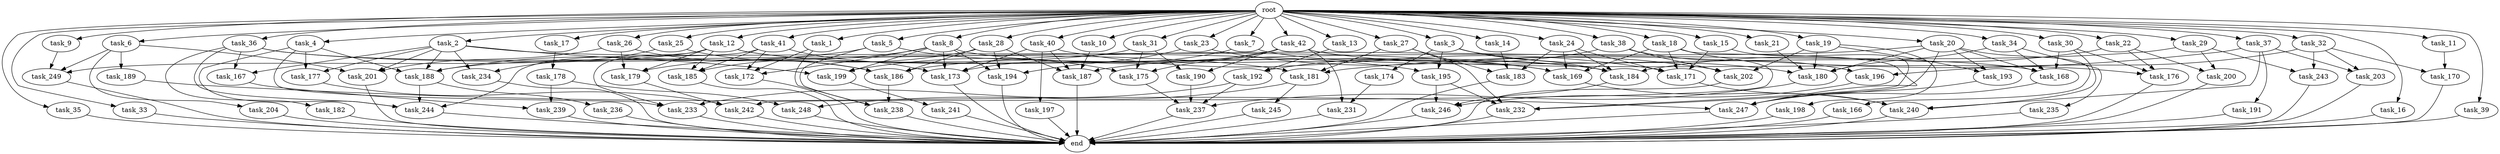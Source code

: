 digraph G {
  task_8 [size="102.400000"];
  task_239 [size="52398601011.200005"];
  task_173 [size="56693568307.200005"];
  task_189 [size="54975581388.800003"];
  task_17 [size="102.400000"];
  task_204 [size="54975581388.800003"];
  task_242 [size="182965606809.600006"];
  task_35 [size="102.400000"];
  task_26 [size="102.400000"];
  task_15 [size="102.400000"];
  task_178 [size="3435973836.800000"];
  task_167 [size="61847529062.400002"];
  task_166 [size="7730941132.800000"];
  task_33 [size="102.400000"];
  task_186 [size="60129542144.000000"];
  task_181 [size="170080704921.600006"];
  task_231 [size="42949672960.000000"];
  task_241 [size="69578470195.199997"];
  task_233 [size="115105123532.800003"];
  task_176 [size="79886391705.600006"];
  task_187 [size="67860483276.800003"];
  task_13 [size="102.400000"];
  task_30 [size="102.400000"];
  task_5 [size="102.400000"];
  task_36 [size="102.400000"];
  task_200 [size="62706522521.600006"];
  task_201 [size="93630287052.800003"];
  task_6 [size="102.400000"];
  task_184 [size="121118077747.200012"];
  task_240 [size="135720966553.600006"];
  task_22 [size="102.400000"];
  task_169 [size="94489280512.000000"];
  task_3 [size="102.400000"];
  task_179 [size="46385646796.800003"];
  task_234 [size="44667659878.400002"];
  task_188 [size="87617332838.400009"];
  task_236 [size="7730941132.800000"];
  task_183 [size="138297946931.200012"];
  task_42 [size="102.400000"];
  task_193 [size="77309411328.000000"];
  task_41 [size="102.400000"];
  task_16 [size="102.400000"];
  task_191 [size="69578470195.199997"];
  task_27 [size="102.400000"];
  task_202 [size="194132521779.200012"];
  root [size="0.000000"];
  task_182 [size="30923764531.200001"];
  task_245 [size="69578470195.199997"];
  task_12 [size="102.400000"];
  task_21 [size="102.400000"];
  task_18 [size="102.400000"];
  task_180 [size="197568495616.000000"];
  task_31 [size="102.400000"];
  task_244 [size="73873437491.199997"];
  task_9 [size="102.400000"];
  task_237 [size="225056286310.400024"];
  task_168 [size="36077725286.400002"];
  task_192 [size="85899345920.000000"];
  task_28 [size="102.400000"];
  task_174 [size="30923764531.200001"];
  task_247 [size="219043332096.000000"];
  task_29 [size="102.400000"];
  task_185 [size="35218731827.200005"];
  task_34 [size="102.400000"];
  task_10 [size="102.400000"];
  task_177 [size="52398601011.200005"];
  task_194 [size="114246130073.600006"];
  task_2 [size="102.400000"];
  task_171 [size="105656195481.600006"];
  end [size="0.000000"];
  task_7 [size="102.400000"];
  task_197 [size="7730941132.800000"];
  task_38 [size="102.400000"];
  task_39 [size="102.400000"];
  task_14 [size="102.400000"];
  task_24 [size="102.400000"];
  task_198 [size="69578470195.199997"];
  task_195 [size="61847529062.400002"];
  task_243 [size="15461882265.600000"];
  task_19 [size="102.400000"];
  task_32 [size="102.400000"];
  task_196 [size="62706522521.600006"];
  task_170 [size="21474836480.000000"];
  task_25 [size="102.400000"];
  task_4 [size="102.400000"];
  task_40 [size="102.400000"];
  task_235 [size="3435973836.800000"];
  task_175 [size="56693568307.200005"];
  task_232 [size="188978561024.000000"];
  task_23 [size="102.400000"];
  task_37 [size="102.400000"];
  task_1 [size="102.400000"];
  task_11 [size="102.400000"];
  task_190 [size="35218731827.200005"];
  task_249 [size="117682103910.400009"];
  task_172 [size="41231686041.600006"];
  task_246 [size="114246130073.600006"];
  task_20 [size="102.400000"];
  task_203 [size="77309411328.000000"];
  task_199 [size="66142496358.400002"];
  task_238 [size="121118077747.200012"];
  task_248 [size="100502234726.400009"];

  task_8 -> task_185 [size="134217728.000000"];
  task_8 -> task_172 [size="134217728.000000"];
  task_8 -> task_194 [size="134217728.000000"];
  task_8 -> task_173 [size="134217728.000000"];
  task_8 -> task_184 [size="134217728.000000"];
  task_8 -> task_199 [size="134217728.000000"];
  task_239 -> end [size="1.000000"];
  task_173 -> end [size="1.000000"];
  task_189 -> task_247 [size="209715200.000000"];
  task_17 -> task_178 [size="33554432.000000"];
  task_204 -> end [size="1.000000"];
  task_242 -> end [size="1.000000"];
  task_35 -> end [size="1.000000"];
  task_26 -> task_201 [size="75497472.000000"];
  task_26 -> task_179 [size="75497472.000000"];
  task_26 -> task_186 [size="75497472.000000"];
  task_15 -> task_171 [size="411041792.000000"];
  task_15 -> task_232 [size="411041792.000000"];
  task_178 -> task_239 [size="301989888.000000"];
  task_178 -> task_248 [size="301989888.000000"];
  task_167 -> task_239 [size="209715200.000000"];
  task_166 -> end [size="1.000000"];
  task_33 -> end [size="1.000000"];
  task_186 -> task_238 [size="838860800.000000"];
  task_181 -> task_245 [size="679477248.000000"];
  task_181 -> task_248 [size="679477248.000000"];
  task_231 -> end [size="1.000000"];
  task_241 -> end [size="1.000000"];
  task_233 -> end [size="1.000000"];
  task_176 -> end [size="1.000000"];
  task_187 -> end [size="1.000000"];
  task_13 -> task_192 [size="301989888.000000"];
  task_30 -> task_176 [size="33554432.000000"];
  task_30 -> task_168 [size="33554432.000000"];
  task_30 -> task_240 [size="33554432.000000"];
  task_5 -> task_188 [size="209715200.000000"];
  task_5 -> task_175 [size="209715200.000000"];
  task_5 -> task_238 [size="209715200.000000"];
  task_36 -> task_181 [size="301989888.000000"];
  task_36 -> task_167 [size="301989888.000000"];
  task_36 -> task_169 [size="301989888.000000"];
  task_36 -> task_182 [size="301989888.000000"];
  task_36 -> task_244 [size="301989888.000000"];
  task_200 -> end [size="1.000000"];
  task_201 -> end [size="1.000000"];
  task_6 -> task_249 [size="536870912.000000"];
  task_6 -> task_204 [size="536870912.000000"];
  task_6 -> task_201 [size="536870912.000000"];
  task_6 -> task_189 [size="536870912.000000"];
  task_184 -> task_246 [size="134217728.000000"];
  task_240 -> end [size="1.000000"];
  task_22 -> task_184 [size="536870912.000000"];
  task_22 -> task_176 [size="536870912.000000"];
  task_22 -> task_200 [size="536870912.000000"];
  task_169 -> task_240 [size="75497472.000000"];
  task_3 -> task_184 [size="301989888.000000"];
  task_3 -> task_174 [size="301989888.000000"];
  task_3 -> task_180 [size="301989888.000000"];
  task_3 -> task_195 [size="301989888.000000"];
  task_179 -> task_242 [size="536870912.000000"];
  task_234 -> end [size="1.000000"];
  task_188 -> task_236 [size="75497472.000000"];
  task_188 -> task_244 [size="75497472.000000"];
  task_236 -> end [size="1.000000"];
  task_183 -> end [size="1.000000"];
  task_42 -> task_190 [size="209715200.000000"];
  task_42 -> task_176 [size="209715200.000000"];
  task_42 -> task_231 [size="209715200.000000"];
  task_42 -> task_175 [size="209715200.000000"];
  task_42 -> task_199 [size="209715200.000000"];
  task_193 -> task_247 [size="679477248.000000"];
  task_41 -> task_185 [size="134217728.000000"];
  task_41 -> task_172 [size="134217728.000000"];
  task_41 -> task_173 [size="134217728.000000"];
  task_41 -> task_244 [size="134217728.000000"];
  task_16 -> end [size="1.000000"];
  task_191 -> end [size="1.000000"];
  task_27 -> task_181 [size="679477248.000000"];
  task_27 -> task_183 [size="679477248.000000"];
  task_27 -> task_232 [size="679477248.000000"];
  task_202 -> end [size="1.000000"];
  root -> task_8 [size="1.000000"];
  root -> task_14 [size="1.000000"];
  root -> task_24 [size="1.000000"];
  root -> task_13 [size="1.000000"];
  root -> task_33 [size="1.000000"];
  root -> task_12 [size="1.000000"];
  root -> task_21 [size="1.000000"];
  root -> task_18 [size="1.000000"];
  root -> task_22 [size="1.000000"];
  root -> task_31 [size="1.000000"];
  root -> task_9 [size="1.000000"];
  root -> task_5 [size="1.000000"];
  root -> task_39 [size="1.000000"];
  root -> task_36 [size="1.000000"];
  root -> task_32 [size="1.000000"];
  root -> task_26 [size="1.000000"];
  root -> task_15 [size="1.000000"];
  root -> task_6 [size="1.000000"];
  root -> task_4 [size="1.000000"];
  root -> task_25 [size="1.000000"];
  root -> task_40 [size="1.000000"];
  root -> task_30 [size="1.000000"];
  root -> task_34 [size="1.000000"];
  root -> task_3 [size="1.000000"];
  root -> task_19 [size="1.000000"];
  root -> task_10 [size="1.000000"];
  root -> task_23 [size="1.000000"];
  root -> task_37 [size="1.000000"];
  root -> task_42 [size="1.000000"];
  root -> task_1 [size="1.000000"];
  root -> task_11 [size="1.000000"];
  root -> task_17 [size="1.000000"];
  root -> task_2 [size="1.000000"];
  root -> task_41 [size="1.000000"];
  root -> task_29 [size="1.000000"];
  root -> task_20 [size="1.000000"];
  root -> task_35 [size="1.000000"];
  root -> task_7 [size="1.000000"];
  root -> task_27 [size="1.000000"];
  root -> task_38 [size="1.000000"];
  root -> task_28 [size="1.000000"];
  root -> task_16 [size="1.000000"];
  task_182 -> end [size="1.000000"];
  task_245 -> end [size="1.000000"];
  task_12 -> task_185 [size="75497472.000000"];
  task_12 -> task_249 [size="75497472.000000"];
  task_12 -> task_233 [size="75497472.000000"];
  task_12 -> task_179 [size="75497472.000000"];
  task_12 -> task_184 [size="75497472.000000"];
  task_12 -> task_169 [size="75497472.000000"];
  task_21 -> task_180 [size="838860800.000000"];
  task_18 -> task_242 [size="411041792.000000"];
  task_18 -> task_169 [size="411041792.000000"];
  task_18 -> task_247 [size="411041792.000000"];
  task_18 -> task_171 [size="411041792.000000"];
  task_180 -> task_237 [size="411041792.000000"];
  task_31 -> task_188 [size="134217728.000000"];
  task_31 -> task_190 [size="134217728.000000"];
  task_31 -> task_175 [size="134217728.000000"];
  task_244 -> end [size="1.000000"];
  task_9 -> task_249 [size="536870912.000000"];
  task_237 -> end [size="1.000000"];
  task_168 -> task_247 [size="838860800.000000"];
  task_192 -> task_237 [size="838860800.000000"];
  task_192 -> task_233 [size="838860800.000000"];
  task_28 -> task_194 [size="301989888.000000"];
  task_28 -> task_179 [size="301989888.000000"];
  task_28 -> task_187 [size="301989888.000000"];
  task_28 -> task_186 [size="301989888.000000"];
  task_174 -> task_231 [size="209715200.000000"];
  task_247 -> end [size="1.000000"];
  task_29 -> task_186 [size="75497472.000000"];
  task_29 -> task_243 [size="75497472.000000"];
  task_29 -> task_200 [size="75497472.000000"];
  task_185 -> end [size="1.000000"];
  task_34 -> task_235 [size="33554432.000000"];
  task_34 -> task_180 [size="33554432.000000"];
  task_34 -> task_168 [size="33554432.000000"];
  task_10 -> task_187 [size="209715200.000000"];
  task_177 -> task_242 [size="838860800.000000"];
  task_194 -> end [size="1.000000"];
  task_2 -> task_167 [size="301989888.000000"];
  task_2 -> task_234 [size="301989888.000000"];
  task_2 -> task_188 [size="301989888.000000"];
  task_2 -> task_201 [size="301989888.000000"];
  task_2 -> task_195 [size="301989888.000000"];
  task_2 -> task_199 [size="301989888.000000"];
  task_2 -> task_177 [size="301989888.000000"];
  task_171 -> task_240 [size="536870912.000000"];
  task_7 -> task_173 [size="209715200.000000"];
  task_7 -> task_168 [size="209715200.000000"];
  task_197 -> end [size="1.000000"];
  task_38 -> task_202 [size="536870912.000000"];
  task_38 -> task_192 [size="536870912.000000"];
  task_38 -> task_196 [size="536870912.000000"];
  task_39 -> end [size="1.000000"];
  task_14 -> task_183 [size="536870912.000000"];
  task_24 -> task_184 [size="134217728.000000"];
  task_24 -> task_169 [size="134217728.000000"];
  task_24 -> task_171 [size="134217728.000000"];
  task_24 -> task_183 [size="134217728.000000"];
  task_198 -> end [size="1.000000"];
  task_195 -> task_246 [size="679477248.000000"];
  task_195 -> task_232 [size="679477248.000000"];
  task_243 -> end [size="1.000000"];
  task_19 -> task_202 [size="679477248.000000"];
  task_19 -> task_198 [size="679477248.000000"];
  task_19 -> task_180 [size="679477248.000000"];
  task_19 -> task_193 [size="679477248.000000"];
  task_32 -> task_196 [size="75497472.000000"];
  task_32 -> task_170 [size="75497472.000000"];
  task_32 -> task_243 [size="75497472.000000"];
  task_32 -> task_203 [size="75497472.000000"];
  task_196 -> task_246 [size="301989888.000000"];
  task_170 -> end [size="1.000000"];
  task_25 -> task_186 [size="134217728.000000"];
  task_25 -> task_234 [size="134217728.000000"];
  task_4 -> task_188 [size="209715200.000000"];
  task_4 -> task_233 [size="209715200.000000"];
  task_4 -> task_177 [size="209715200.000000"];
  task_4 -> task_244 [size="209715200.000000"];
  task_40 -> task_197 [size="75497472.000000"];
  task_40 -> task_173 [size="75497472.000000"];
  task_40 -> task_187 [size="75497472.000000"];
  task_40 -> task_171 [size="75497472.000000"];
  task_235 -> end [size="1.000000"];
  task_175 -> task_237 [size="411041792.000000"];
  task_232 -> end [size="1.000000"];
  task_23 -> task_194 [size="679477248.000000"];
  task_23 -> task_202 [size="679477248.000000"];
  task_37 -> task_191 [size="679477248.000000"];
  task_37 -> task_181 [size="679477248.000000"];
  task_37 -> task_240 [size="679477248.000000"];
  task_37 -> task_203 [size="679477248.000000"];
  task_1 -> task_172 [size="134217728.000000"];
  task_1 -> task_238 [size="134217728.000000"];
  task_11 -> task_170 [size="134217728.000000"];
  task_190 -> task_237 [size="536870912.000000"];
  task_249 -> end [size="1.000000"];
  task_172 -> end [size="1.000000"];
  task_246 -> end [size="1.000000"];
  task_20 -> task_187 [size="75497472.000000"];
  task_20 -> task_232 [size="75497472.000000"];
  task_20 -> task_166 [size="75497472.000000"];
  task_20 -> task_180 [size="75497472.000000"];
  task_20 -> task_168 [size="75497472.000000"];
  task_20 -> task_193 [size="75497472.000000"];
  task_203 -> end [size="1.000000"];
  task_199 -> task_241 [size="679477248.000000"];
  task_238 -> end [size="1.000000"];
  task_248 -> end [size="1.000000"];
}
